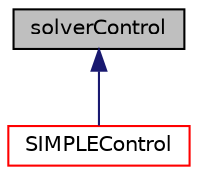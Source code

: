 digraph "solverControl"
{
  bgcolor="transparent";
  edge [fontname="Helvetica",fontsize="10",labelfontname="Helvetica",labelfontsize="10"];
  node [fontname="Helvetica",fontsize="10",shape=record];
  Node1 [label="solverControl",height=0.2,width=0.4,color="black", fillcolor="grey75", style="filled" fontcolor="black"];
  Node1 -> Node2 [dir="back",color="midnightblue",fontsize="10",style="solid",fontname="Helvetica"];
  Node2 [label="SIMPLEControl",height=0.2,width=0.4,color="red",URL="$classFoam_1_1SIMPLEControl.html",tooltip="SIMPLE control class to supply convergence information/checks for the SIMPLE loop. "];
}
